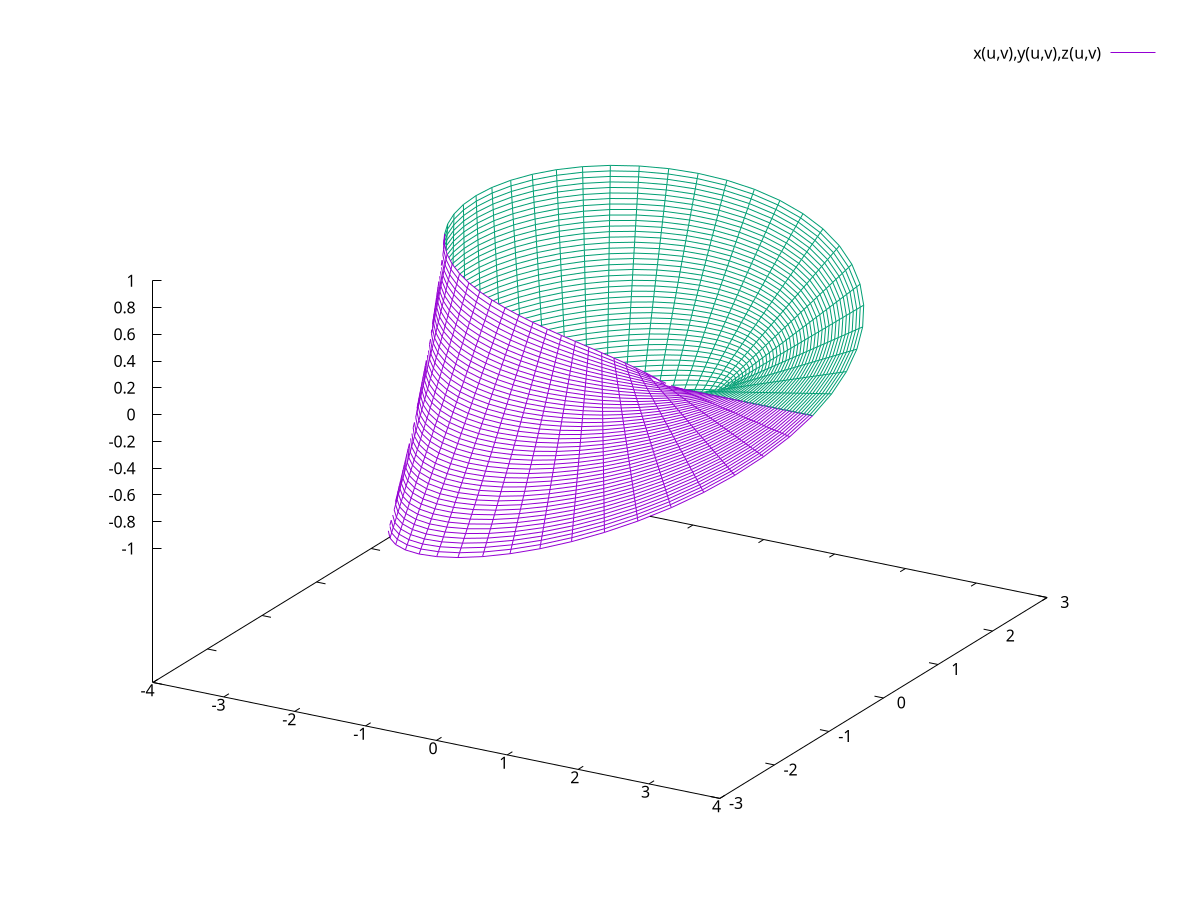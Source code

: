 #!/usr/bin/env gnuplot -pdc

x(u,v)=cos(2*u)*(v*cos(u)+2)
y(u,v)=sin(2*u)*(v*cos(u)+2)
z(u,v)=v*sin(u)

set urange [0:pi]
set vrange [-1:1]
set xrange [-4:4]

set parametric

set isosample 50

set hidden3d

splot x(u,v),y(u,v),z(u,v)
pause -1

